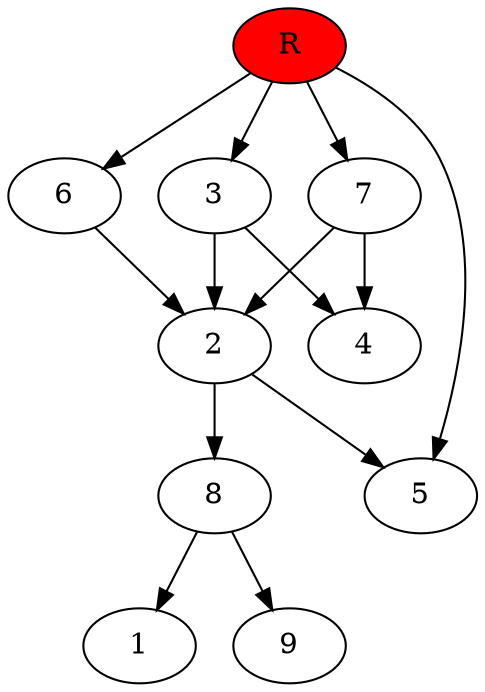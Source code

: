 digraph prb44198 {
	1
	2
	3
	4
	5
	6
	7
	8
	R [fillcolor="#ff0000" style=filled]
	2 -> 5
	2 -> 8
	3 -> 2
	3 -> 4
	6 -> 2
	7 -> 2
	7 -> 4
	8 -> 1
	8 -> 9
	R -> 3
	R -> 5
	R -> 6
	R -> 7
}
